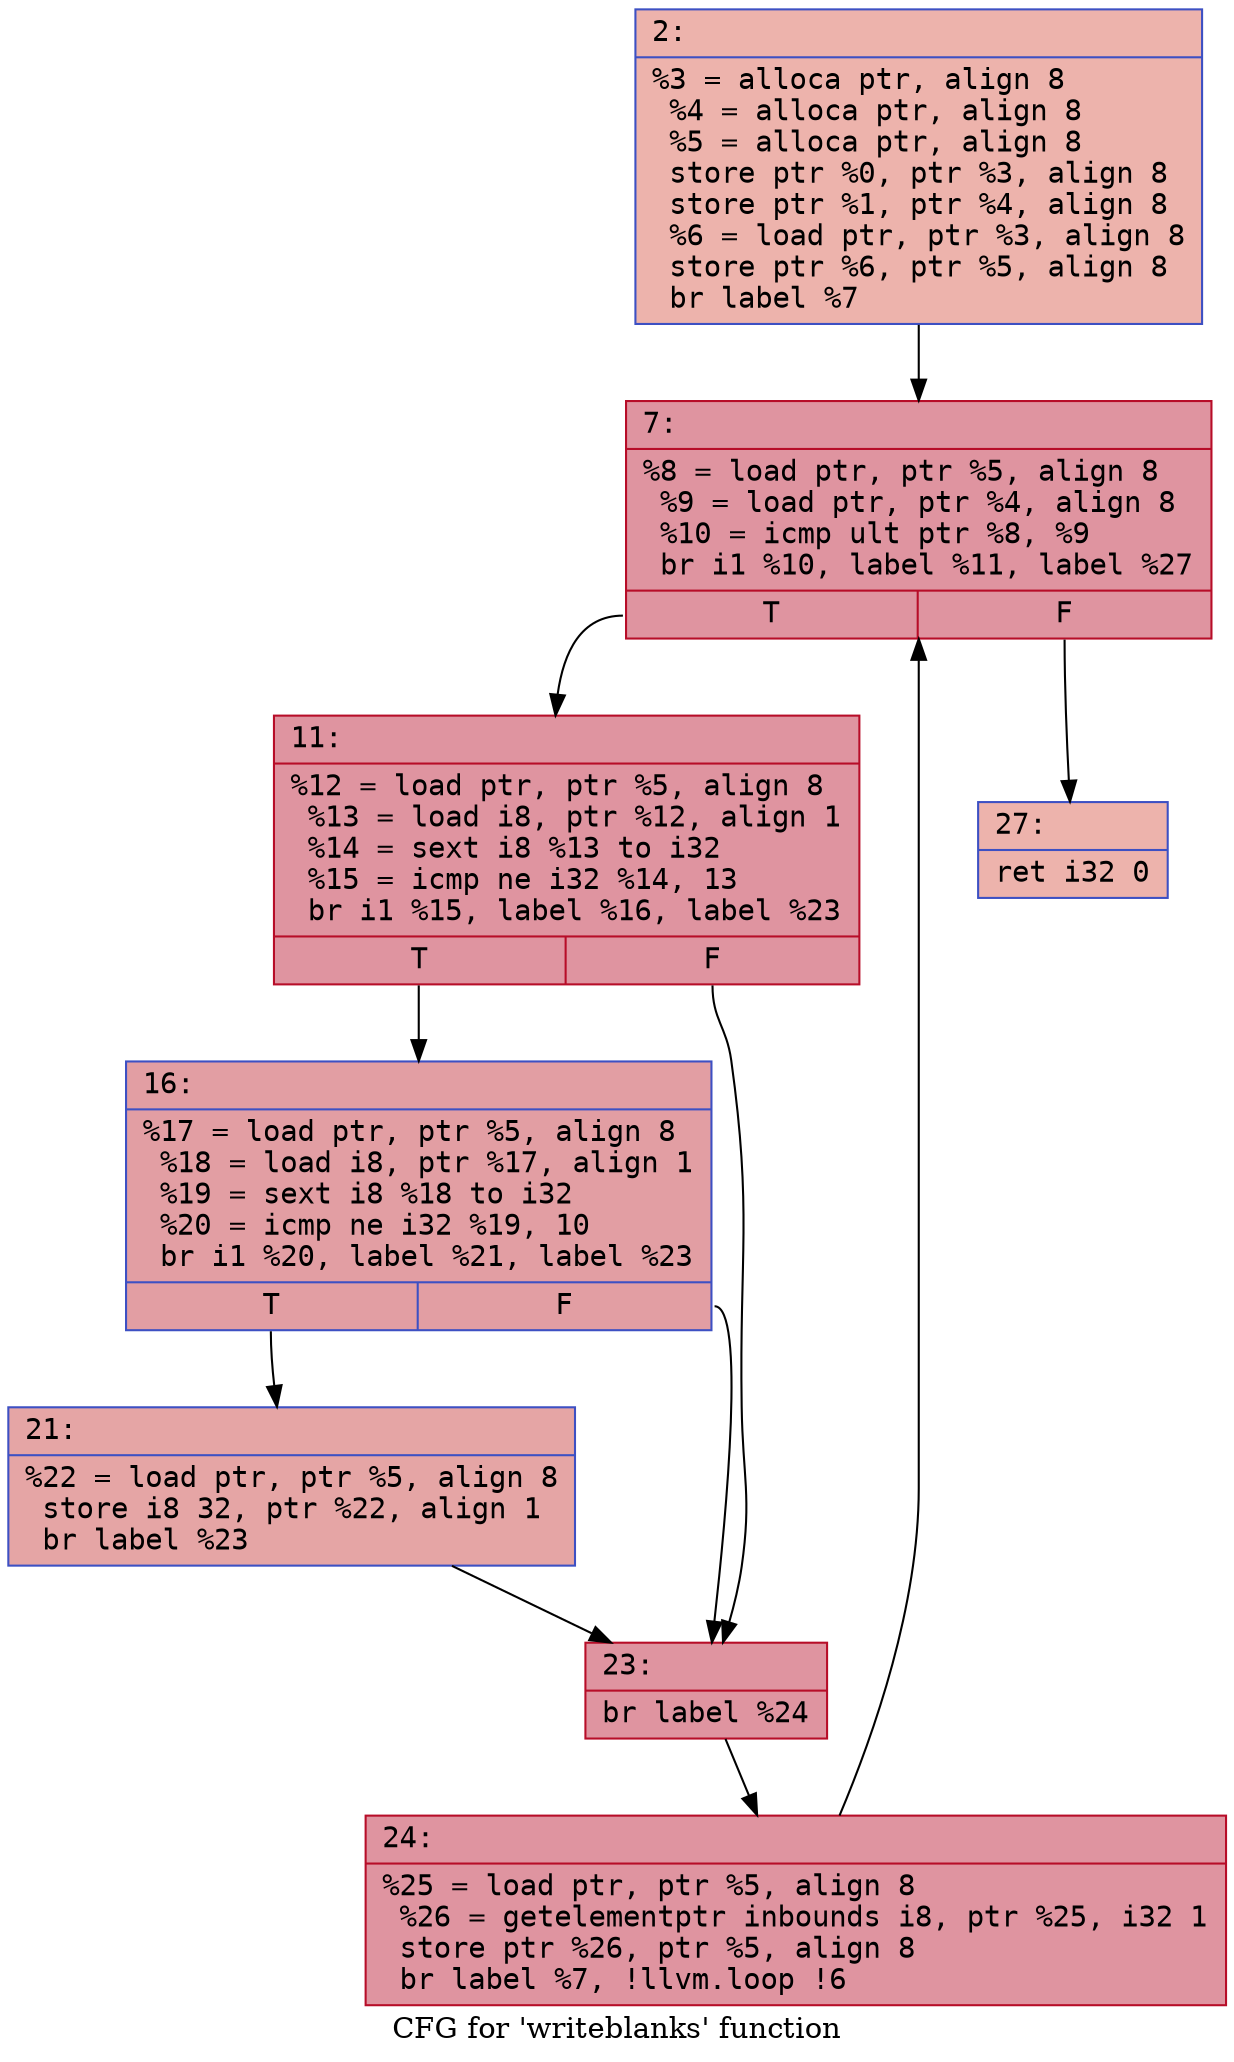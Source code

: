 digraph "CFG for 'writeblanks' function" {
	label="CFG for 'writeblanks' function";

	Node0x600003105e50 [shape=record,color="#3d50c3ff", style=filled, fillcolor="#d6524470" fontname="Courier",label="{2:\l|  %3 = alloca ptr, align 8\l  %4 = alloca ptr, align 8\l  %5 = alloca ptr, align 8\l  store ptr %0, ptr %3, align 8\l  store ptr %1, ptr %4, align 8\l  %6 = load ptr, ptr %3, align 8\l  store ptr %6, ptr %5, align 8\l  br label %7\l}"];
	Node0x600003105e50 -> Node0x600003105ea0[tooltip="2 -> 7\nProbability 100.00%" ];
	Node0x600003105ea0 [shape=record,color="#b70d28ff", style=filled, fillcolor="#b70d2870" fontname="Courier",label="{7:\l|  %8 = load ptr, ptr %5, align 8\l  %9 = load ptr, ptr %4, align 8\l  %10 = icmp ult ptr %8, %9\l  br i1 %10, label %11, label %27\l|{<s0>T|<s1>F}}"];
	Node0x600003105ea0:s0 -> Node0x600003105ef0[tooltip="7 -> 11\nProbability 96.88%" ];
	Node0x600003105ea0:s1 -> Node0x600003106080[tooltip="7 -> 27\nProbability 3.12%" ];
	Node0x600003105ef0 [shape=record,color="#b70d28ff", style=filled, fillcolor="#b70d2870" fontname="Courier",label="{11:\l|  %12 = load ptr, ptr %5, align 8\l  %13 = load i8, ptr %12, align 1\l  %14 = sext i8 %13 to i32\l  %15 = icmp ne i32 %14, 13\l  br i1 %15, label %16, label %23\l|{<s0>T|<s1>F}}"];
	Node0x600003105ef0:s0 -> Node0x600003105f40[tooltip="11 -> 16\nProbability 50.00%" ];
	Node0x600003105ef0:s1 -> Node0x600003105fe0[tooltip="11 -> 23\nProbability 50.00%" ];
	Node0x600003105f40 [shape=record,color="#3d50c3ff", style=filled, fillcolor="#be242e70" fontname="Courier",label="{16:\l|  %17 = load ptr, ptr %5, align 8\l  %18 = load i8, ptr %17, align 1\l  %19 = sext i8 %18 to i32\l  %20 = icmp ne i32 %19, 10\l  br i1 %20, label %21, label %23\l|{<s0>T|<s1>F}}"];
	Node0x600003105f40:s0 -> Node0x600003105f90[tooltip="16 -> 21\nProbability 50.00%" ];
	Node0x600003105f40:s1 -> Node0x600003105fe0[tooltip="16 -> 23\nProbability 50.00%" ];
	Node0x600003105f90 [shape=record,color="#3d50c3ff", style=filled, fillcolor="#c5333470" fontname="Courier",label="{21:\l|  %22 = load ptr, ptr %5, align 8\l  store i8 32, ptr %22, align 1\l  br label %23\l}"];
	Node0x600003105f90 -> Node0x600003105fe0[tooltip="21 -> 23\nProbability 100.00%" ];
	Node0x600003105fe0 [shape=record,color="#b70d28ff", style=filled, fillcolor="#b70d2870" fontname="Courier",label="{23:\l|  br label %24\l}"];
	Node0x600003105fe0 -> Node0x600003106030[tooltip="23 -> 24\nProbability 100.00%" ];
	Node0x600003106030 [shape=record,color="#b70d28ff", style=filled, fillcolor="#b70d2870" fontname="Courier",label="{24:\l|  %25 = load ptr, ptr %5, align 8\l  %26 = getelementptr inbounds i8, ptr %25, i32 1\l  store ptr %26, ptr %5, align 8\l  br label %7, !llvm.loop !6\l}"];
	Node0x600003106030 -> Node0x600003105ea0[tooltip="24 -> 7\nProbability 100.00%" ];
	Node0x600003106080 [shape=record,color="#3d50c3ff", style=filled, fillcolor="#d6524470" fontname="Courier",label="{27:\l|  ret i32 0\l}"];
}
